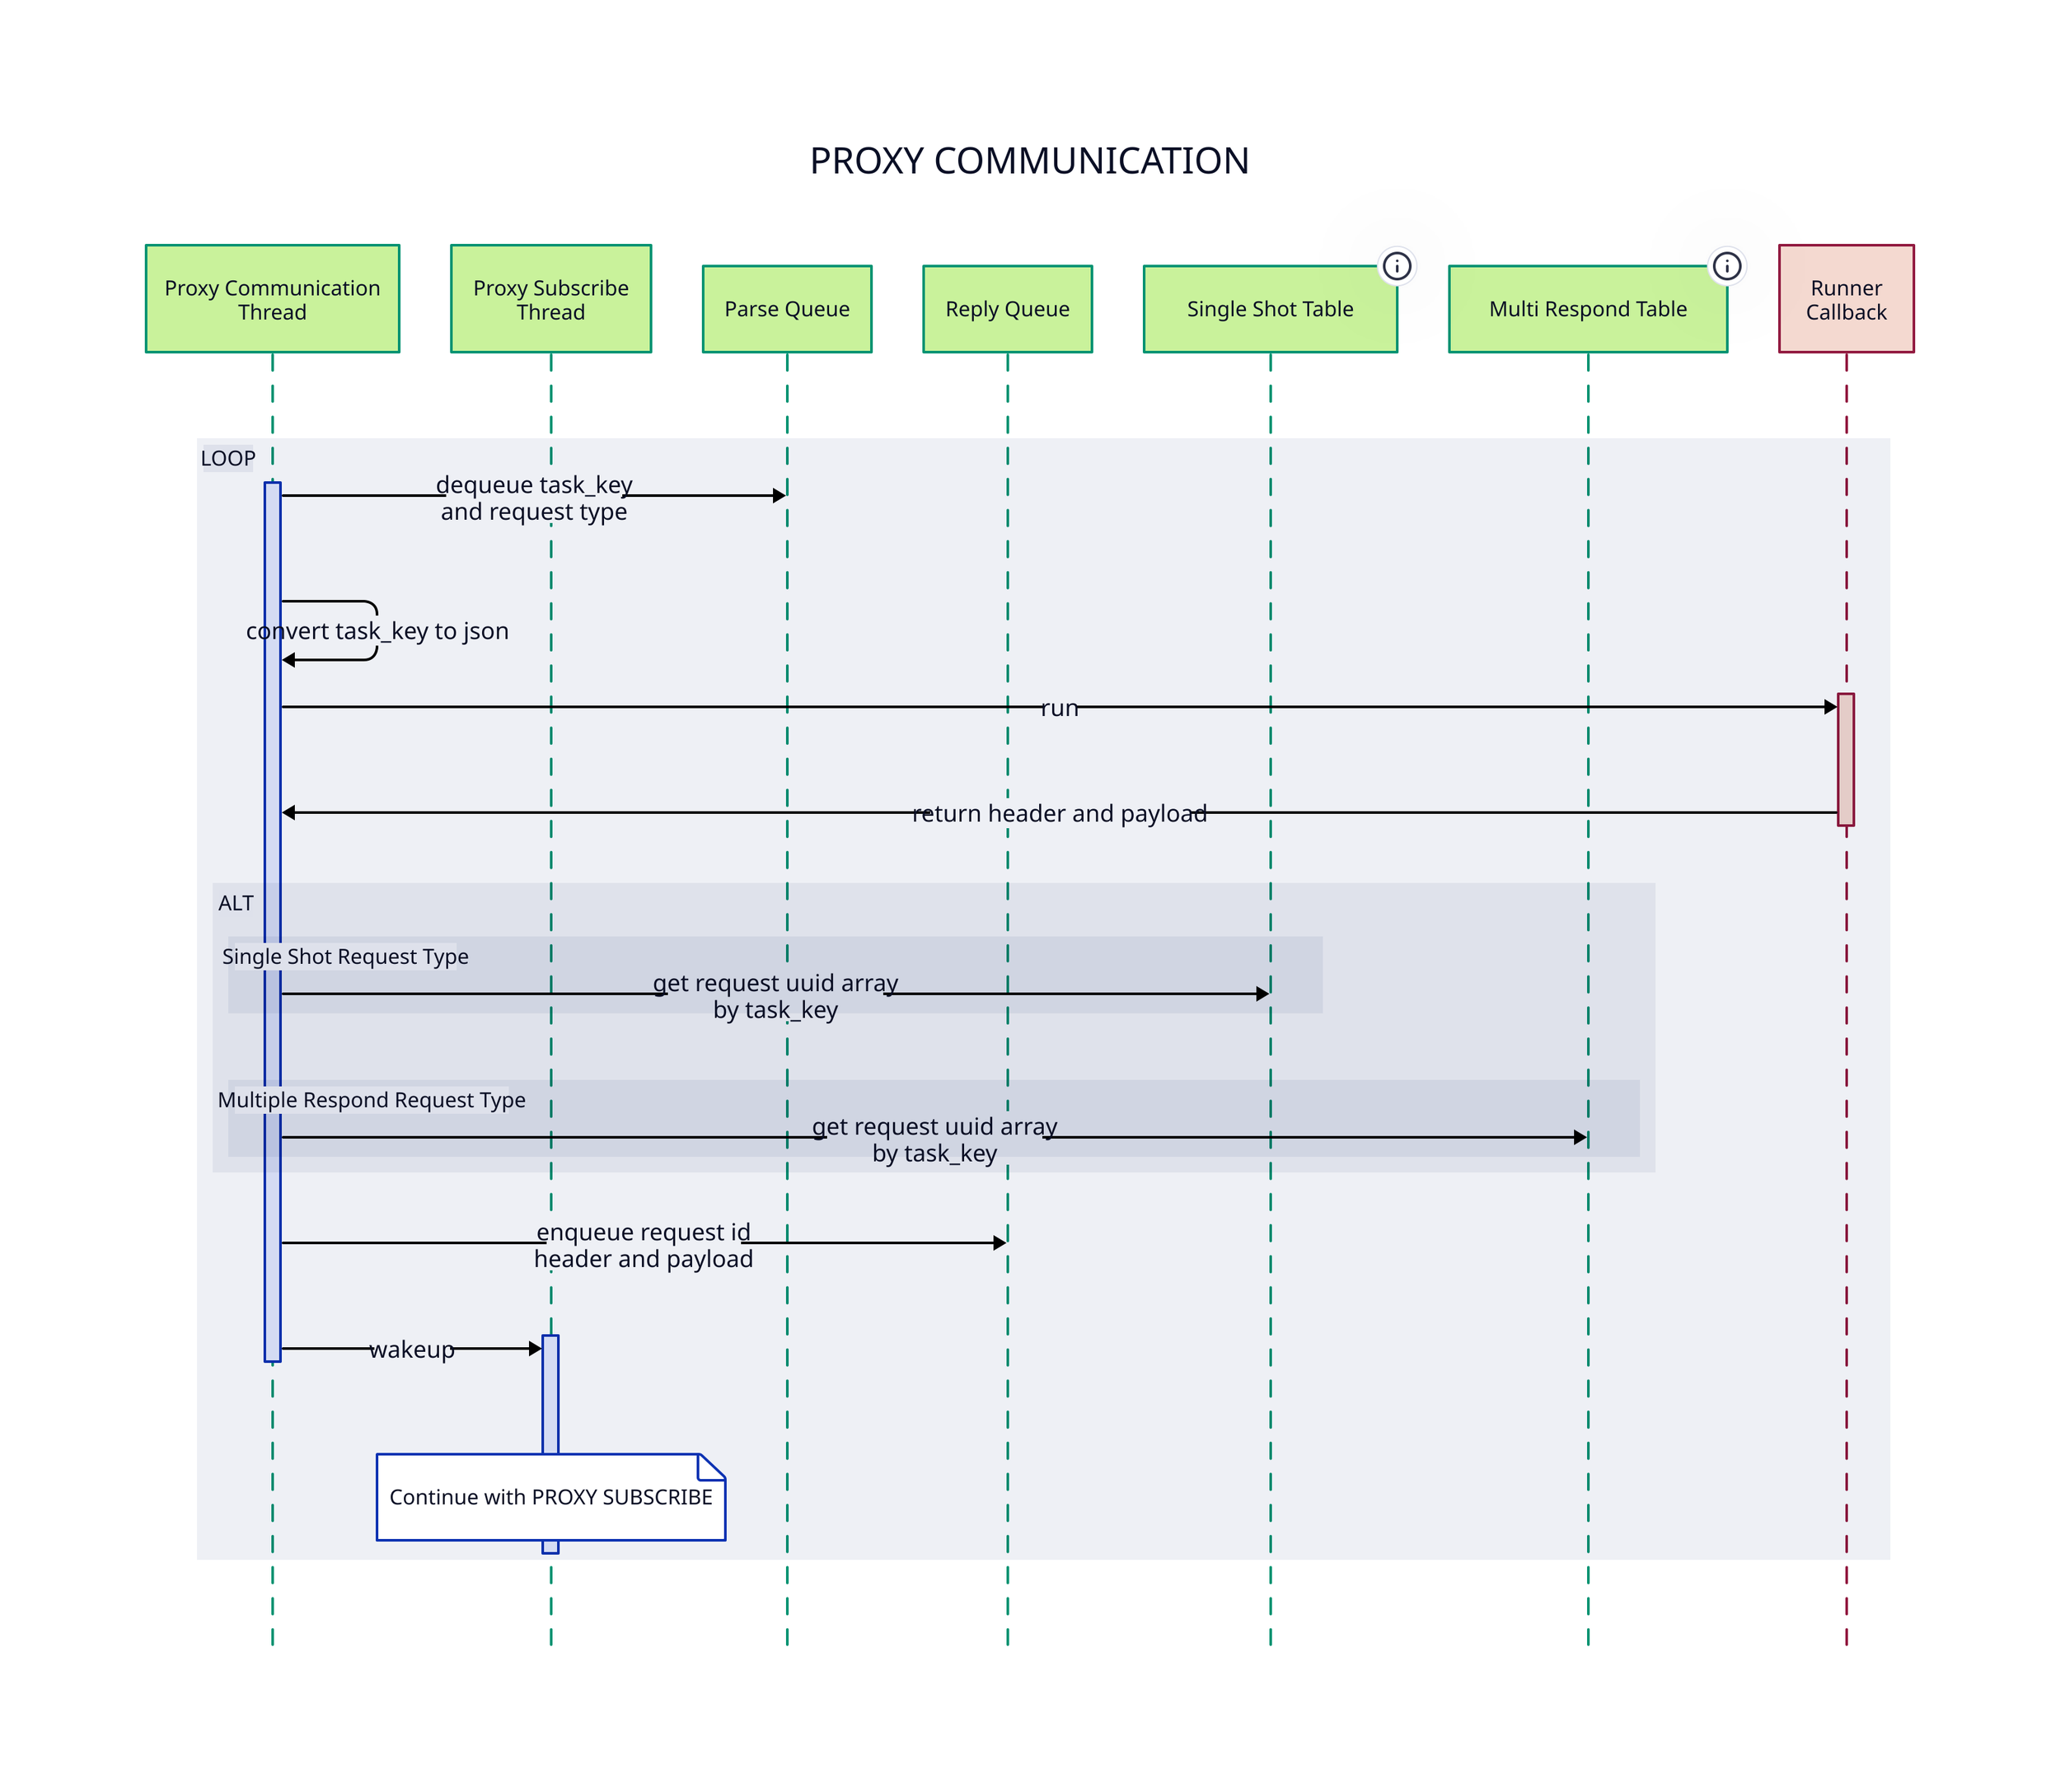 direction: right
classes: {
	invoke: {
		style: {
			font-size: 18
			italic: false
			stroke: black
		}	
	}
	proxy: {
		style: {
			fill: "#c9f29b"
			stroke: "#049372"
		}	
	
	}
	shm: {
		style: {
			fill: "#faf4d3"
			stroke: "#bd9b19"
		}
	}
	cb: {
		style: {
			fill: "#F4D9D0"
			stroke: "#921A40"
		}
	}
}
PROXY COMMUNICATION: {
	shape: sequence_diagram
	proxy_comm_thread: Proxy Communication\nThread {class: proxy}
	proxy_subscribe_thread: Proxy Subscribe\nThread {class: proxy}
	parse_queue: Parse Queue {class: proxy}	
	reply_queue: Reply Queue {class: proxy}
	single_shot_table: Single Shot Table {
		class: proxy
		tooltip: map task_key to request uuid array
	}
	multi_repond_table: Multi Respond Table {
		class: proxy
		tooltip: map task_key to request uuid array
	}	
	runner: Runner\nCallback {class: cb}
	
	LOOP: {
		proxy_comm_thread.a -> parse_queue: dequeue task_key \nand request type {class: invoke}
		proxy_comm_thread.a -> proxy_comm_thread.a: convert task_key to json {class: invoke}
		proxy_comm_thread.a -> runner.a: run {class: invoke}
		runner.a -> proxy_comm_thread.a: return header and payload {class: invoke}
		
		ALT: {
			Single Shot Request Type: {
				proxy_comm_thread.a -> single_shot_table: get request uuid array\nby task_key {class: invoke}
			}
			Multiple Respond Request Type: {
				proxy_comm_thread.a -> multi_repond_table: get request uuid array\nby task_key {class: invoke}
			}
		}
		
		proxy_comm_thread.a -> reply_queue: enqueue request id\nheader and payload {class: invoke}
		proxy_comm_thread.a -> proxy_subscribe_thread.a: wakeup {class: invoke}
		proxy_subscribe_thread.a."Continue with PROXY SUBSCRIBE"
	}
	
	runner.a.class: cb
}